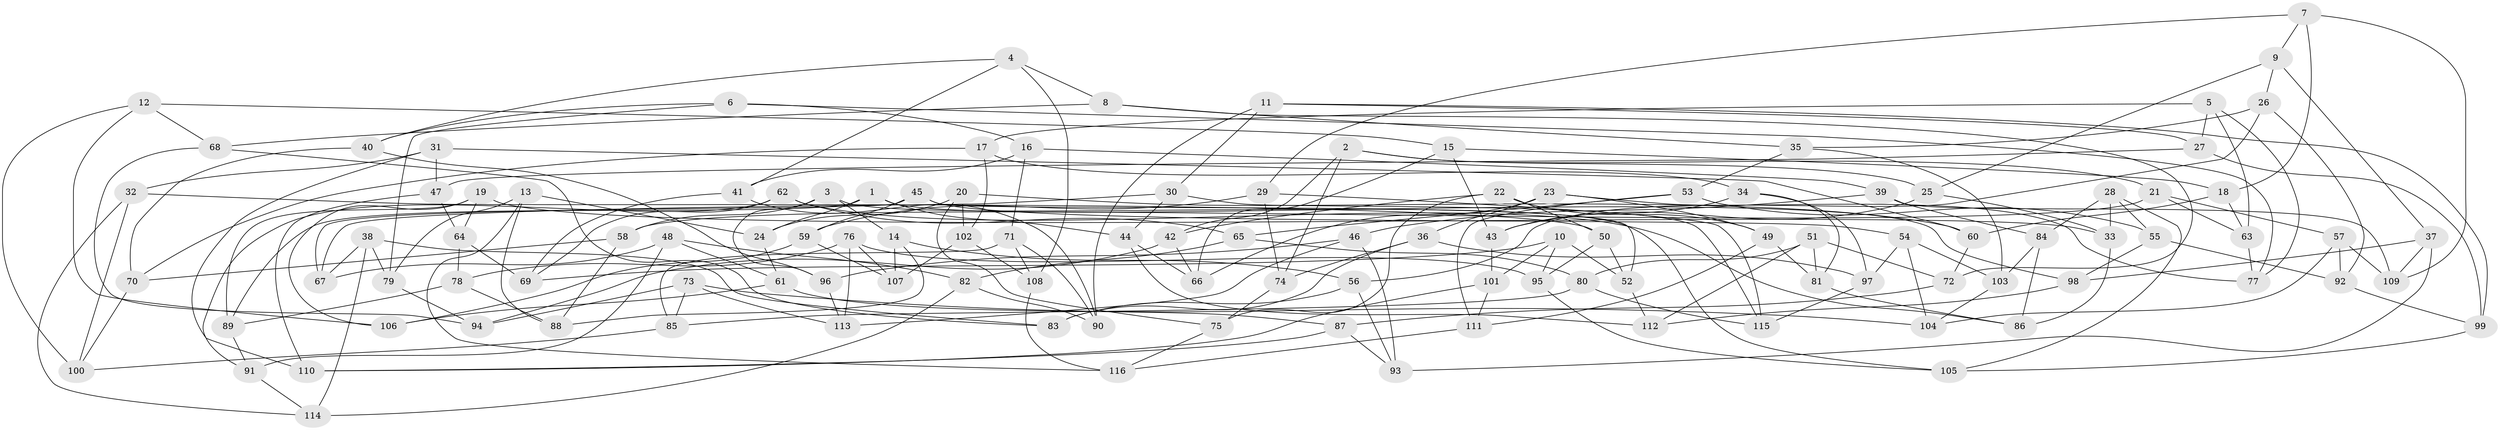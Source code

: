 // Generated by graph-tools (version 1.1) at 2025/59/03/09/25 04:59:32]
// undirected, 116 vertices, 232 edges
graph export_dot {
graph [start="1"]
  node [color=gray90,style=filled];
  1;
  2;
  3;
  4;
  5;
  6;
  7;
  8;
  9;
  10;
  11;
  12;
  13;
  14;
  15;
  16;
  17;
  18;
  19;
  20;
  21;
  22;
  23;
  24;
  25;
  26;
  27;
  28;
  29;
  30;
  31;
  32;
  33;
  34;
  35;
  36;
  37;
  38;
  39;
  40;
  41;
  42;
  43;
  44;
  45;
  46;
  47;
  48;
  49;
  50;
  51;
  52;
  53;
  54;
  55;
  56;
  57;
  58;
  59;
  60;
  61;
  62;
  63;
  64;
  65;
  66;
  67;
  68;
  69;
  70;
  71;
  72;
  73;
  74;
  75;
  76;
  77;
  78;
  79;
  80;
  81;
  82;
  83;
  84;
  85;
  86;
  87;
  88;
  89;
  90;
  91;
  92;
  93;
  94;
  95;
  96;
  97;
  98;
  99;
  100;
  101;
  102;
  103;
  104;
  105;
  106;
  107;
  108;
  109;
  110;
  111;
  112;
  113;
  114;
  115;
  116;
  1 -- 98;
  1 -- 89;
  1 -- 44;
  1 -- 24;
  2 -- 25;
  2 -- 74;
  2 -- 42;
  2 -- 21;
  3 -- 105;
  3 -- 96;
  3 -- 14;
  3 -- 58;
  4 -- 41;
  4 -- 8;
  4 -- 108;
  4 -- 40;
  5 -- 27;
  5 -- 77;
  5 -- 63;
  5 -- 17;
  6 -- 77;
  6 -- 16;
  6 -- 79;
  6 -- 40;
  7 -- 29;
  7 -- 109;
  7 -- 9;
  7 -- 18;
  8 -- 35;
  8 -- 68;
  8 -- 72;
  9 -- 25;
  9 -- 26;
  9 -- 37;
  10 -- 101;
  10 -- 52;
  10 -- 95;
  10 -- 69;
  11 -- 27;
  11 -- 30;
  11 -- 90;
  11 -- 99;
  12 -- 15;
  12 -- 100;
  12 -- 68;
  12 -- 106;
  13 -- 116;
  13 -- 88;
  13 -- 24;
  13 -- 79;
  14 -- 88;
  14 -- 56;
  14 -- 107;
  15 -- 66;
  15 -- 18;
  15 -- 43;
  16 -- 41;
  16 -- 39;
  16 -- 71;
  17 -- 70;
  17 -- 34;
  17 -- 102;
  18 -- 63;
  18 -- 60;
  19 -- 89;
  19 -- 64;
  19 -- 106;
  19 -- 33;
  20 -- 24;
  20 -- 75;
  20 -- 102;
  20 -- 60;
  21 -- 63;
  21 -- 58;
  21 -- 57;
  22 -- 49;
  22 -- 75;
  22 -- 50;
  22 -- 42;
  23 -- 36;
  23 -- 49;
  23 -- 66;
  23 -- 77;
  24 -- 61;
  25 -- 33;
  25 -- 43;
  26 -- 56;
  26 -- 35;
  26 -- 92;
  27 -- 99;
  27 -- 47;
  28 -- 84;
  28 -- 105;
  28 -- 33;
  28 -- 55;
  29 -- 115;
  29 -- 59;
  29 -- 74;
  30 -- 44;
  30 -- 115;
  30 -- 67;
  31 -- 47;
  31 -- 110;
  31 -- 32;
  31 -- 60;
  32 -- 114;
  32 -- 100;
  32 -- 50;
  33 -- 86;
  34 -- 43;
  34 -- 97;
  34 -- 81;
  35 -- 103;
  35 -- 53;
  36 -- 74;
  36 -- 97;
  36 -- 83;
  37 -- 109;
  37 -- 93;
  37 -- 98;
  38 -- 83;
  38 -- 67;
  38 -- 114;
  38 -- 79;
  39 -- 84;
  39 -- 46;
  39 -- 109;
  40 -- 96;
  40 -- 70;
  41 -- 69;
  41 -- 90;
  42 -- 94;
  42 -- 66;
  43 -- 101;
  44 -- 66;
  44 -- 112;
  45 -- 59;
  45 -- 54;
  45 -- 67;
  45 -- 52;
  46 -- 96;
  46 -- 113;
  46 -- 93;
  47 -- 64;
  47 -- 110;
  48 -- 67;
  48 -- 61;
  48 -- 91;
  48 -- 82;
  49 -- 81;
  49 -- 111;
  50 -- 52;
  50 -- 95;
  51 -- 80;
  51 -- 81;
  51 -- 112;
  51 -- 72;
  52 -- 112;
  53 -- 55;
  53 -- 111;
  53 -- 65;
  54 -- 104;
  54 -- 103;
  54 -- 97;
  55 -- 98;
  55 -- 92;
  56 -- 83;
  56 -- 93;
  57 -- 104;
  57 -- 109;
  57 -- 92;
  58 -- 70;
  58 -- 88;
  59 -- 107;
  59 -- 106;
  60 -- 72;
  61 -- 106;
  61 -- 87;
  62 -- 65;
  62 -- 86;
  62 -- 91;
  62 -- 69;
  63 -- 77;
  64 -- 69;
  64 -- 78;
  65 -- 82;
  65 -- 80;
  68 -- 83;
  68 -- 94;
  70 -- 100;
  71 -- 108;
  71 -- 85;
  71 -- 90;
  72 -- 87;
  73 -- 113;
  73 -- 94;
  73 -- 104;
  73 -- 85;
  74 -- 75;
  75 -- 116;
  76 -- 107;
  76 -- 113;
  76 -- 95;
  76 -- 78;
  78 -- 89;
  78 -- 88;
  79 -- 94;
  80 -- 115;
  80 -- 85;
  81 -- 86;
  82 -- 114;
  82 -- 90;
  84 -- 86;
  84 -- 103;
  85 -- 100;
  87 -- 93;
  87 -- 110;
  89 -- 91;
  91 -- 114;
  92 -- 99;
  95 -- 105;
  96 -- 113;
  97 -- 115;
  98 -- 112;
  99 -- 105;
  101 -- 110;
  101 -- 111;
  102 -- 108;
  102 -- 107;
  103 -- 104;
  108 -- 116;
  111 -- 116;
}
